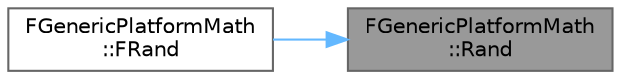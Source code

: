 digraph "FGenericPlatformMath::Rand"
{
 // INTERACTIVE_SVG=YES
 // LATEX_PDF_SIZE
  bgcolor="transparent";
  edge [fontname=Helvetica,fontsize=10,labelfontname=Helvetica,labelfontsize=10];
  node [fontname=Helvetica,fontsize=10,shape=box,height=0.2,width=0.4];
  rankdir="RL";
  Node1 [id="Node000001",label="FGenericPlatformMath\l::Rand",height=0.2,width=0.4,color="gray40", fillcolor="grey60", style="filled", fontcolor="black",tooltip="Returns a random integer between 0 and RAND_MAX, inclusive."];
  Node1 -> Node2 [id="edge1_Node000001_Node000002",dir="back",color="steelblue1",style="solid",tooltip=" "];
  Node2 [id="Node000002",label="FGenericPlatformMath\l::FRand",height=0.2,width=0.4,color="grey40", fillcolor="white", style="filled",URL="$dd/d7b/structFGenericPlatformMath.html#a3897859eb3bc8f4022206488b37a6b4a",tooltip="Returns a random float between 0 and 1, inclusive."];
}
